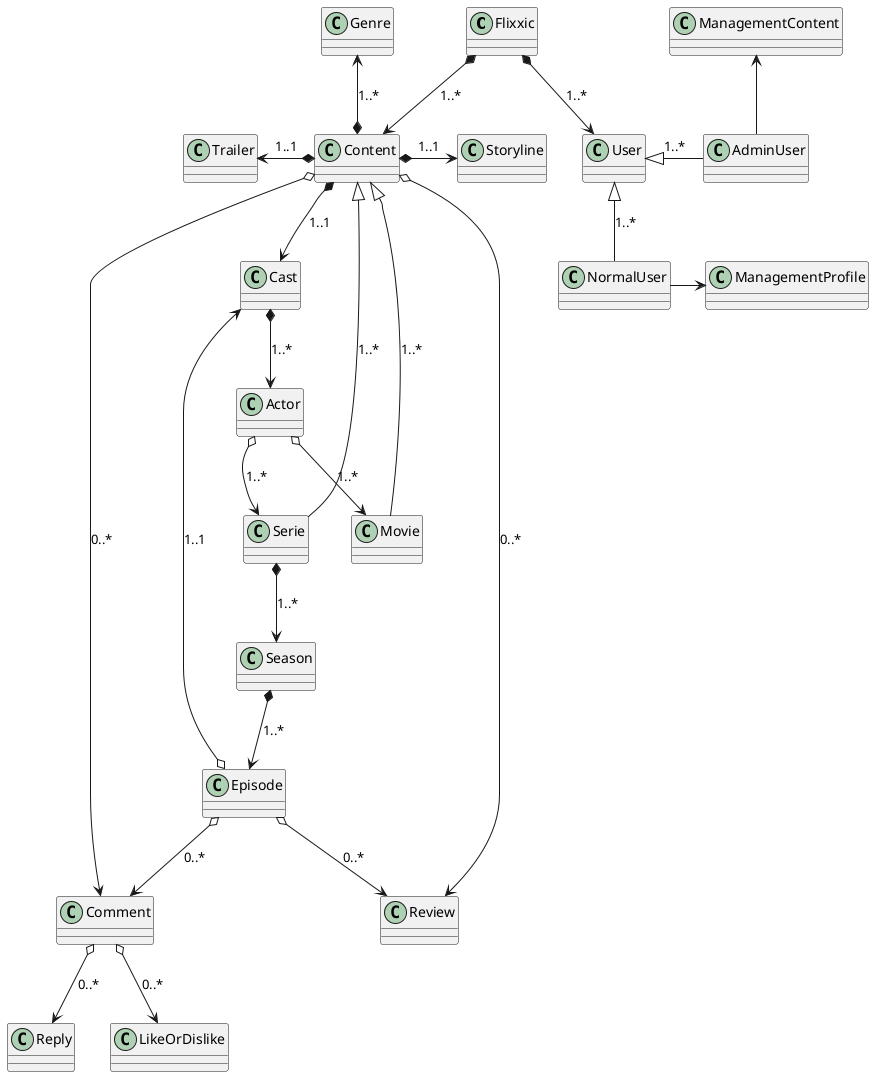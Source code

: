 @startuml domain-model
Flixxic *--> User: "1..*"
Flixxic *--> Content: "1..*"

User <|-- NormalUser: "1..*"
User <|-right- AdminUser: "1..*"

NormalUser -right-> ManagementProfile
AdminUser -up-> ManagementContent

Content <|-- Movie: "1..*"
Content <|-up- Serie: "1..*"
Content *--> Cast: "1..1"
Content o--> Comment: "0..*"
Content *-left-> Trailer: "1..1"    
Content *-right-> Storyline: "1..1"
Content *-up-> Genre: "1..*"
Content o--> Review: "0..*"

Cast *--> Actor: "1..*"

Actor o--> Movie: "1..*"
Actor o--> Serie: "1..*"

Serie *--> Season: "1..*"

Season *--> Episode: "1..*"

Episode o--> Comment: "0..*"
Episode o--> Review: "0..*"
Episode o--> Cast: "1..1"

Comment o--> Reply: "0..*"
Comment o--> LikeOrDislike: "0..*"
@enduml
